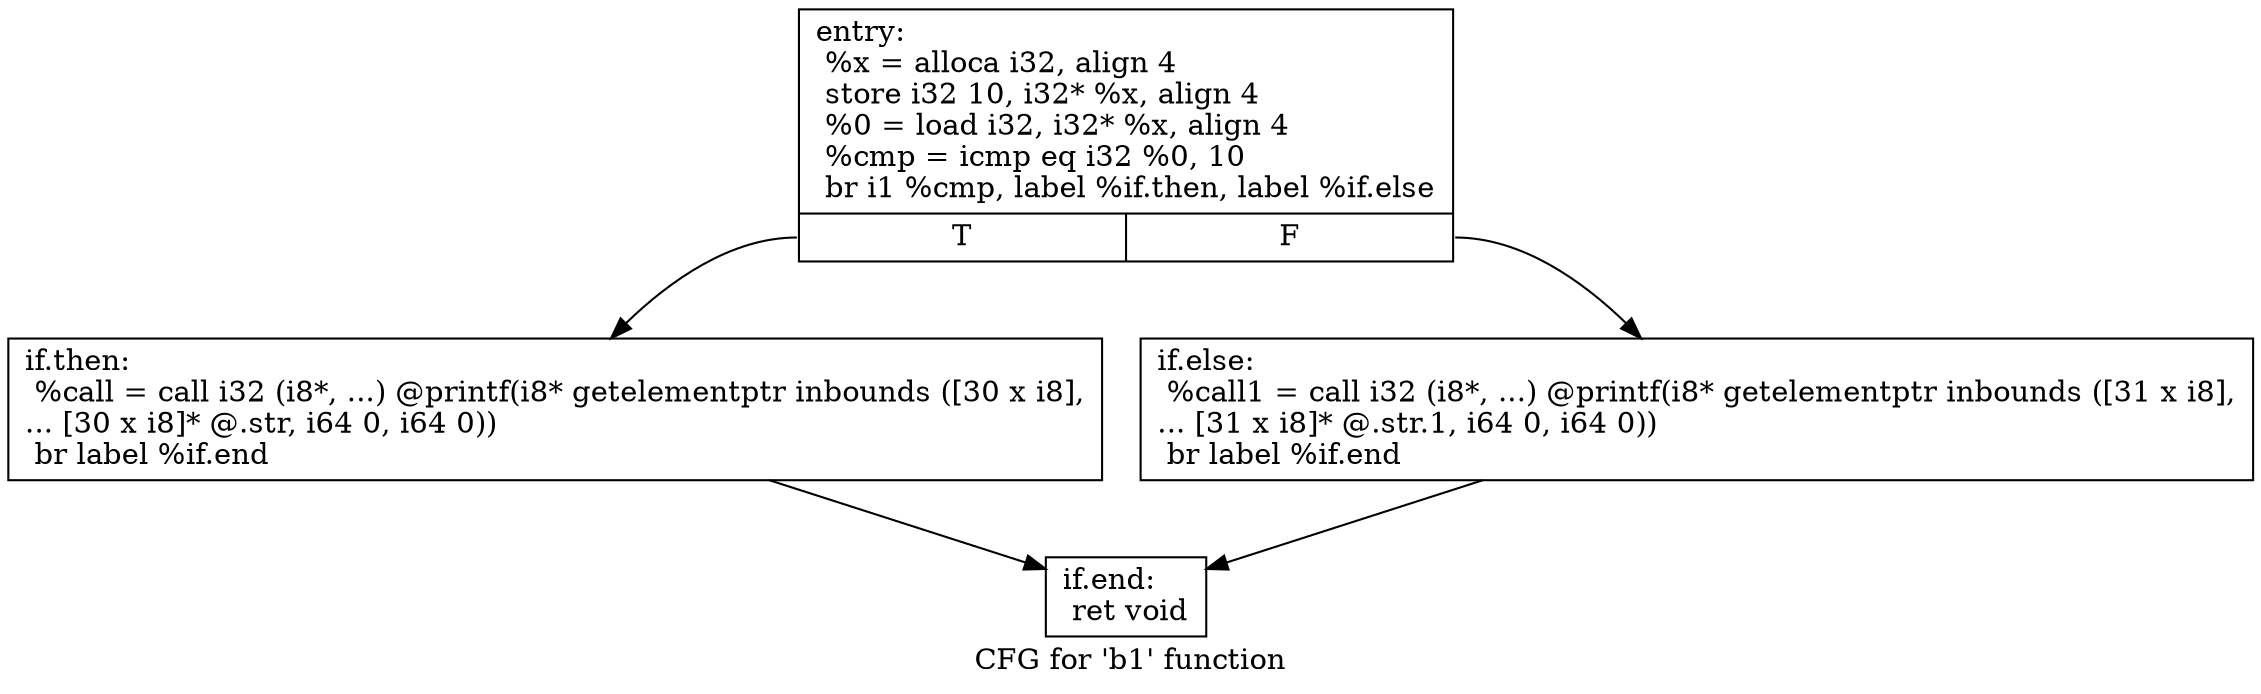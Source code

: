 digraph "CFG for 'b1' function" {
	label="CFG for 'b1' function";

	Node0x1164dd0 [shape=record,label="{entry:\l  %x = alloca i32, align 4\l  store i32 10, i32* %x, align 4\l  %0 = load i32, i32* %x, align 4\l  %cmp = icmp eq i32 %0, 10\l  br i1 %cmp, label %if.then, label %if.else\l|{<s0>T|<s1>F}}"];
	Node0x1164dd0:s0 -> Node0x1165780;
	Node0x1164dd0:s1 -> Node0x1165850;
	Node0x1165780 [shape=record,label="{if.then:                                          \l  %call = call i32 (i8*, ...) @printf(i8* getelementptr inbounds ([30 x i8],\l... [30 x i8]* @.str, i64 0, i64 0))\l  br label %if.end\l}"];
	Node0x1165780 -> Node0x1165d20;
	Node0x1165850 [shape=record,label="{if.else:                                          \l  %call1 = call i32 (i8*, ...) @printf(i8* getelementptr inbounds ([31 x i8],\l... [31 x i8]* @.str.1, i64 0, i64 0))\l  br label %if.end\l}"];
	Node0x1165850 -> Node0x1165d20;
	Node0x1165d20 [shape=record,label="{if.end:                                           \l  ret void\l}"];
}
